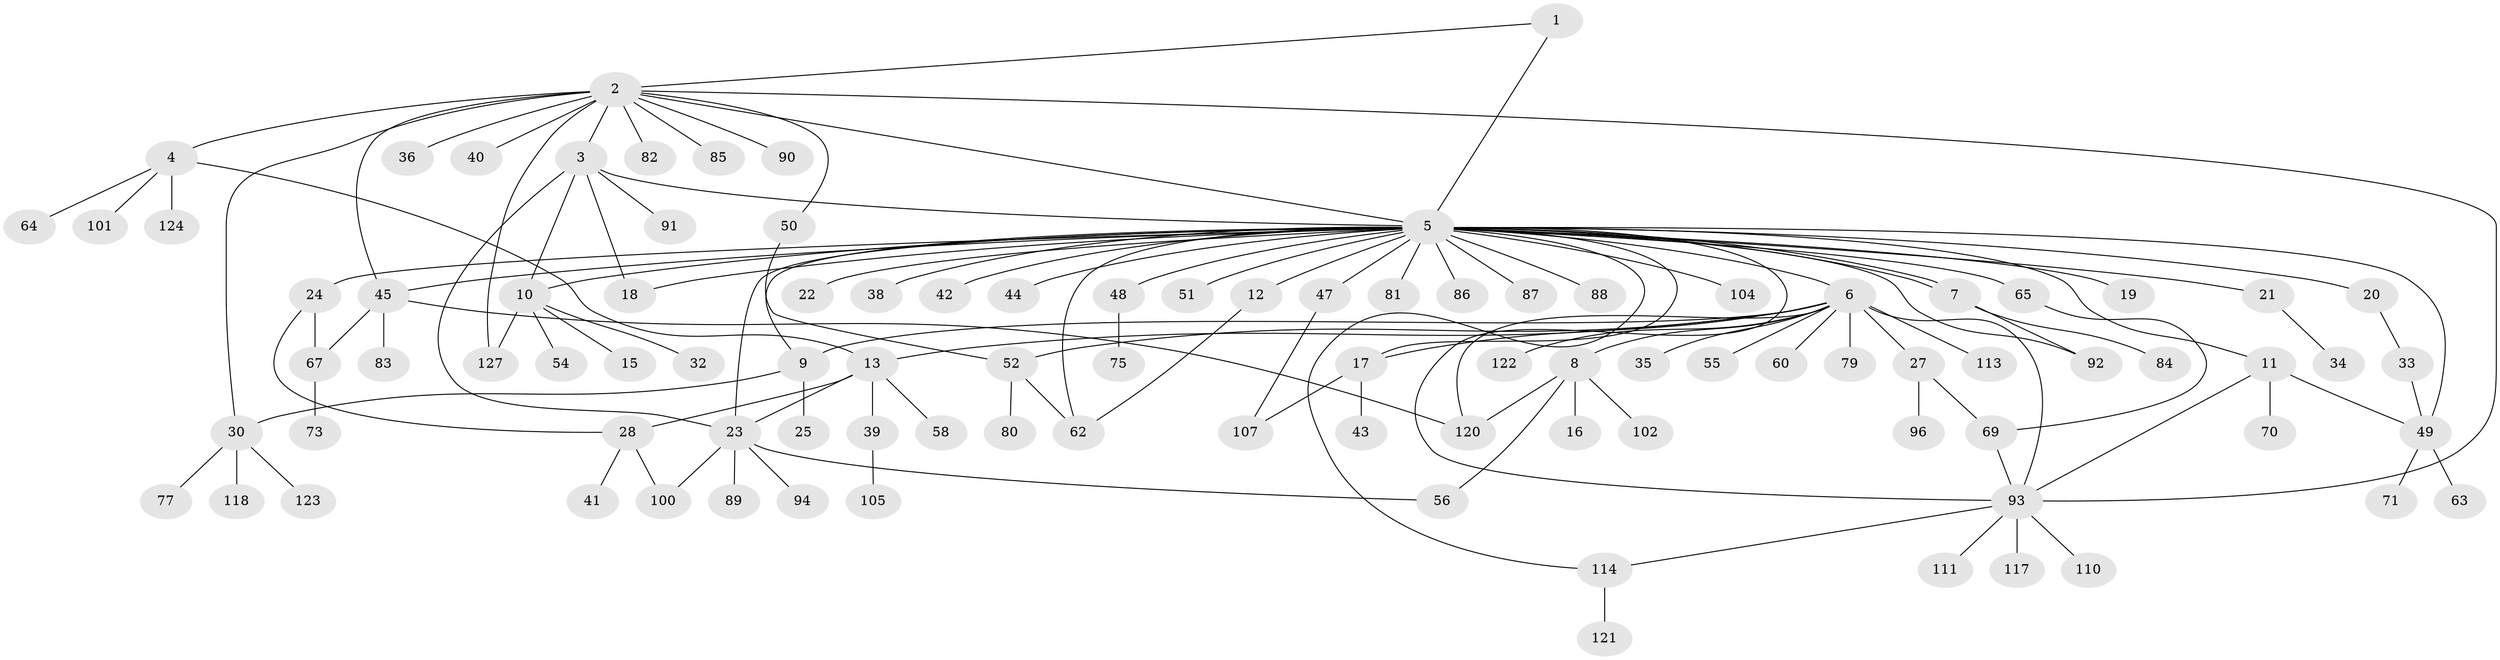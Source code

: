 // Generated by graph-tools (version 1.1) at 2025/23/03/03/25 07:23:55]
// undirected, 97 vertices, 128 edges
graph export_dot {
graph [start="1"]
  node [color=gray90,style=filled];
  1 [super="+119"];
  2 [super="+99"];
  3 [super="+78"];
  4;
  5 [super="+98"];
  6 [super="+46"];
  7 [super="+106"];
  8 [super="+26"];
  9;
  10 [super="+74"];
  11 [super="+37"];
  12;
  13 [super="+14"];
  15;
  16;
  17 [super="+31"];
  18 [super="+95"];
  19;
  20;
  21;
  22;
  23 [super="+116"];
  24 [super="+68"];
  25;
  27;
  28 [super="+29"];
  30 [super="+53"];
  32;
  33 [super="+61"];
  34;
  35;
  36;
  38;
  39;
  40;
  41;
  42;
  43;
  44;
  45 [super="+112"];
  47;
  48;
  49 [super="+59"];
  50 [super="+57"];
  51;
  52 [super="+66"];
  54 [super="+103"];
  55;
  56;
  58;
  60;
  62 [super="+97"];
  63 [super="+72"];
  64 [super="+76"];
  65;
  67 [super="+115"];
  69 [super="+108"];
  70;
  71;
  73;
  75;
  77;
  79 [super="+125"];
  80;
  81;
  82;
  83;
  84;
  85;
  86;
  87;
  88;
  89;
  90;
  91;
  92;
  93 [super="+109"];
  94;
  96;
  100;
  101;
  102;
  104;
  105;
  107;
  110;
  111;
  113;
  114;
  117;
  118;
  120 [super="+126"];
  121;
  122;
  123;
  124;
  127;
  1 -- 2;
  1 -- 5;
  2 -- 3;
  2 -- 4;
  2 -- 5;
  2 -- 30;
  2 -- 36;
  2 -- 40;
  2 -- 45;
  2 -- 50;
  2 -- 82;
  2 -- 85;
  2 -- 90;
  2 -- 127;
  2 -- 93;
  3 -- 5;
  3 -- 10 [weight=2];
  3 -- 23;
  3 -- 91;
  3 -- 18;
  4 -- 13;
  4 -- 64;
  4 -- 101;
  4 -- 124;
  5 -- 6 [weight=2];
  5 -- 7;
  5 -- 7;
  5 -- 9;
  5 -- 10;
  5 -- 11;
  5 -- 12;
  5 -- 17;
  5 -- 18;
  5 -- 19;
  5 -- 20;
  5 -- 21;
  5 -- 22;
  5 -- 23;
  5 -- 24;
  5 -- 38;
  5 -- 42;
  5 -- 44;
  5 -- 45;
  5 -- 47;
  5 -- 48;
  5 -- 49 [weight=2];
  5 -- 51;
  5 -- 62 [weight=3];
  5 -- 65;
  5 -- 81;
  5 -- 86;
  5 -- 87;
  5 -- 88;
  5 -- 92;
  5 -- 93;
  5 -- 104;
  5 -- 114;
  6 -- 8;
  6 -- 9;
  6 -- 17;
  6 -- 27;
  6 -- 35;
  6 -- 52;
  6 -- 55;
  6 -- 60;
  6 -- 79;
  6 -- 113;
  6 -- 120;
  6 -- 122;
  6 -- 13;
  6 -- 93;
  7 -- 84;
  7 -- 92;
  8 -- 16;
  8 -- 56;
  8 -- 120;
  8 -- 102;
  9 -- 25;
  9 -- 30;
  10 -- 15;
  10 -- 32;
  10 -- 54;
  10 -- 127;
  11 -- 70;
  11 -- 93;
  11 -- 49;
  12 -- 62;
  13 -- 23;
  13 -- 28;
  13 -- 39;
  13 -- 58;
  17 -- 43;
  17 -- 107;
  20 -- 33;
  21 -- 34;
  23 -- 56;
  23 -- 89;
  23 -- 94;
  23 -- 100;
  24 -- 28;
  24 -- 67;
  27 -- 69;
  27 -- 96;
  28 -- 41;
  28 -- 100;
  30 -- 77;
  30 -- 123;
  30 -- 118;
  33 -- 49;
  39 -- 105;
  45 -- 67;
  45 -- 83;
  45 -- 120;
  47 -- 107;
  48 -- 75;
  49 -- 63;
  49 -- 71;
  50 -- 52;
  52 -- 62;
  52 -- 80;
  65 -- 69;
  67 -- 73;
  69 -- 93;
  93 -- 110;
  93 -- 117;
  93 -- 114;
  93 -- 111;
  114 -- 121;
}

